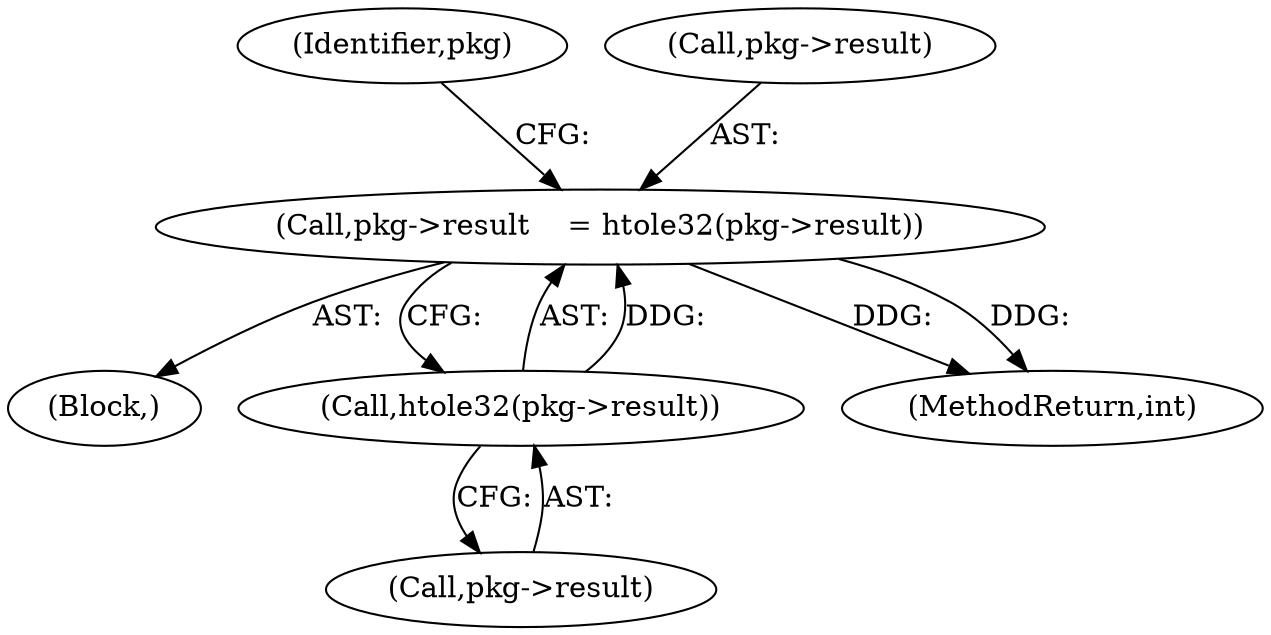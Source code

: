 digraph "0_viabtc_exchange_server_4a7c27bfe98f409623d4d857894d017ff0672cc9#diff-515c81af848352583bff286d6224875f_1@pointer" {
"1000216" [label="(Call,pkg->result    = htole32(pkg->result))"];
"1000220" [label="(Call,htole32(pkg->result))"];
"1000216" [label="(Call,pkg->result    = htole32(pkg->result))"];
"1000220" [label="(Call,htole32(pkg->result))"];
"1000226" [label="(Identifier,pkg)"];
"1000104" [label="(Block,)"];
"1000217" [label="(Call,pkg->result)"];
"1000279" [label="(MethodReturn,int)"];
"1000221" [label="(Call,pkg->result)"];
"1000216" -> "1000104"  [label="AST: "];
"1000216" -> "1000220"  [label="CFG: "];
"1000217" -> "1000216"  [label="AST: "];
"1000220" -> "1000216"  [label="AST: "];
"1000226" -> "1000216"  [label="CFG: "];
"1000216" -> "1000279"  [label="DDG: "];
"1000216" -> "1000279"  [label="DDG: "];
"1000220" -> "1000216"  [label="DDG: "];
"1000220" -> "1000221"  [label="CFG: "];
"1000221" -> "1000220"  [label="AST: "];
}
